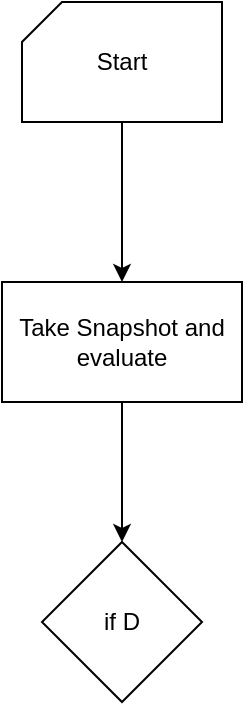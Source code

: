 <mxfile version="24.8.4">
  <diagram name="Page-1" id="099fd60b-425b-db50-ffb0-6b813814b670">
    <mxGraphModel dx="722" dy="375" grid="1" gridSize="10" guides="1" tooltips="1" connect="1" arrows="1" fold="1" page="1" pageScale="1" pageWidth="850" pageHeight="1100" background="none" math="0" shadow="0">
      <root>
        <mxCell id="0" />
        <mxCell id="1" parent="0" />
        <mxCell id="XQf-k5uqCIXAvg6BHyDI-3" value="" style="edgeStyle=orthogonalEdgeStyle;rounded=0;orthogonalLoop=1;jettySize=auto;html=1;" edge="1" parent="1" source="XQf-k5uqCIXAvg6BHyDI-1" target="XQf-k5uqCIXAvg6BHyDI-2">
          <mxGeometry relative="1" as="geometry" />
        </mxCell>
        <mxCell id="XQf-k5uqCIXAvg6BHyDI-1" value="&lt;p&gt;Start&lt;/p&gt;" style="verticalLabelPosition=middle;verticalAlign=middle;html=1;shape=card;whiteSpace=wrap;size=20;arcSize=12;horizontal=1;align=center;labelPosition=center;" vertex="1" parent="1">
          <mxGeometry x="390" y="40" width="100" height="60" as="geometry" />
        </mxCell>
        <mxCell id="XQf-k5uqCIXAvg6BHyDI-5" value="" style="edgeStyle=orthogonalEdgeStyle;rounded=0;orthogonalLoop=1;jettySize=auto;html=1;" edge="1" parent="1" source="XQf-k5uqCIXAvg6BHyDI-2" target="XQf-k5uqCIXAvg6BHyDI-4">
          <mxGeometry relative="1" as="geometry" />
        </mxCell>
        <mxCell id="XQf-k5uqCIXAvg6BHyDI-2" value="Take Snapshot and evaluate" style="whiteSpace=wrap;html=1;arcSize=12;" vertex="1" parent="1">
          <mxGeometry x="380" y="180" width="120" height="60" as="geometry" />
        </mxCell>
        <mxCell id="XQf-k5uqCIXAvg6BHyDI-4" value="if D" style="rhombus;whiteSpace=wrap;html=1;arcSize=12;" vertex="1" parent="1">
          <mxGeometry x="400" y="310" width="80" height="80" as="geometry" />
        </mxCell>
      </root>
    </mxGraphModel>
  </diagram>
</mxfile>
